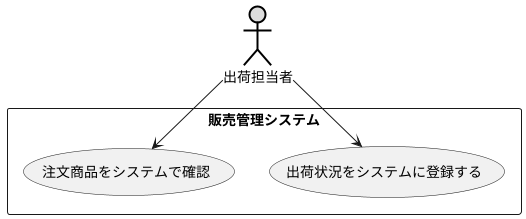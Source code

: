 @startuml シーケンス図
actor 出荷担当者 #DDDDDD;line:black;line.bold;
rectangle 販売管理システム {
    usecase 出荷状況をシステムに登録する
    usecase 注文商品をシステムで確認
}
出荷担当者--> 出荷状況をシステムに登録する
出荷担当者--> 注文商品をシステムで確認
